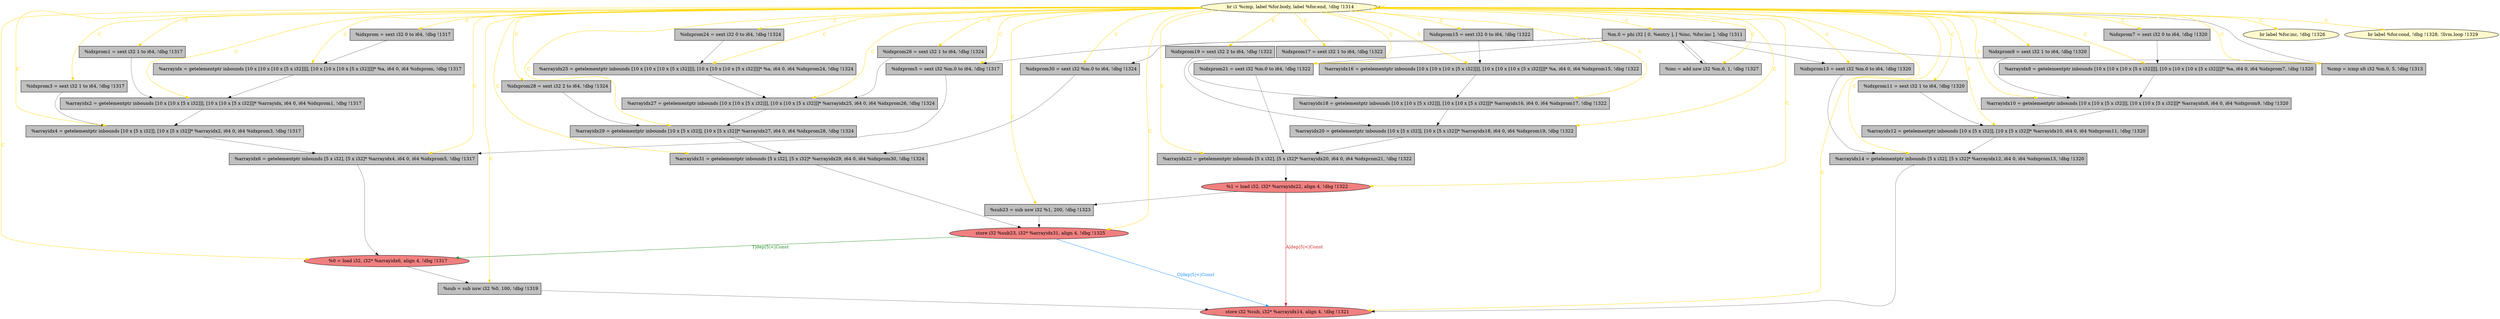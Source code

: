 
digraph G {


node290 [fillcolor=grey,label="  %idxprom19 = sext i32 2 to i64, !dbg !1322",shape=rectangle,style=filled ]
node289 [fillcolor=grey,label="  %sub23 = sub nsw i32 %1, 200, !dbg !1323",shape=rectangle,style=filled ]
node288 [fillcolor=grey,label="  %idxprom9 = sext i32 1 to i64, !dbg !1320",shape=rectangle,style=filled ]
node287 [fillcolor=grey,label="  %idxprom17 = sext i32 1 to i64, !dbg !1322",shape=rectangle,style=filled ]
node286 [fillcolor=grey,label="  %arrayidx16 = getelementptr inbounds [10 x [10 x [10 x [5 x i32]]]], [10 x [10 x [10 x [5 x i32]]]]* %a, i64 0, i64 %idxprom15, !dbg !1322",shape=rectangle,style=filled ]
node284 [fillcolor=grey,label="  %arrayidx10 = getelementptr inbounds [10 x [10 x [5 x i32]]], [10 x [10 x [5 x i32]]]* %arrayidx8, i64 0, i64 %idxprom9, !dbg !1320",shape=rectangle,style=filled ]
node260 [fillcolor=grey,label="  %arrayidx4 = getelementptr inbounds [10 x [5 x i32]], [10 x [5 x i32]]* %arrayidx2, i64 0, i64 %idxprom3, !dbg !1317",shape=rectangle,style=filled ]
node259 [fillcolor=grey,label="  %cmp = icmp slt i32 %m.0, 5, !dbg !1313",shape=rectangle,style=filled ]
node248 [fillcolor=lightcoral,label="  store i32 %sub, i32* %arrayidx14, align 4, !dbg !1321",shape=ellipse,style=filled ]
node258 [fillcolor=lemonchiffon,label="  br label %for.inc, !dbg !1326",shape=ellipse,style=filled ]
node274 [fillcolor=grey,label="  %m.0 = phi i32 [ 0, %entry ], [ %inc, %for.inc ], !dbg !1311",shape=rectangle,style=filled ]
node257 [fillcolor=grey,label="  %arrayidx8 = getelementptr inbounds [10 x [10 x [10 x [5 x i32]]]], [10 x [10 x [10 x [5 x i32]]]]* %a, i64 0, i64 %idxprom7, !dbg !1320",shape=rectangle,style=filled ]
node255 [fillcolor=grey,label="  %idxprom26 = sext i32 1 to i64, !dbg !1324",shape=rectangle,style=filled ]
node254 [fillcolor=grey,label="  %arrayidx2 = getelementptr inbounds [10 x [10 x [5 x i32]]], [10 x [10 x [5 x i32]]]* %arrayidx, i64 0, i64 %idxprom1, !dbg !1317",shape=rectangle,style=filled ]
node261 [fillcolor=grey,label="  %idxprom21 = sext i32 %m.0 to i64, !dbg !1322",shape=rectangle,style=filled ]
node252 [fillcolor=grey,label="  %arrayidx22 = getelementptr inbounds [5 x i32], [5 x i32]* %arrayidx20, i64 0, i64 %idxprom21, !dbg !1322",shape=rectangle,style=filled ]
node256 [fillcolor=grey,label="  %arrayidx18 = getelementptr inbounds [10 x [10 x [5 x i32]]], [10 x [10 x [5 x i32]]]* %arrayidx16, i64 0, i64 %idxprom17, !dbg !1322",shape=rectangle,style=filled ]
node264 [fillcolor=grey,label="  %idxprom28 = sext i32 2 to i64, !dbg !1324",shape=rectangle,style=filled ]
node285 [fillcolor=grey,label="  %idxprom = sext i32 0 to i64, !dbg !1317",shape=rectangle,style=filled ]
node249 [fillcolor=grey,label="  %idxprom7 = sext i32 0 to i64, !dbg !1320",shape=rectangle,style=filled ]
node247 [fillcolor=grey,label="  %arrayidx25 = getelementptr inbounds [10 x [10 x [10 x [5 x i32]]]], [10 x [10 x [10 x [5 x i32]]]]* %a, i64 0, i64 %idxprom24, !dbg !1324",shape=rectangle,style=filled ]
node250 [fillcolor=grey,label="  %idxprom24 = sext i32 0 to i64, !dbg !1324",shape=rectangle,style=filled ]
node279 [fillcolor=grey,label="  %idxprom3 = sext i32 1 to i64, !dbg !1317",shape=rectangle,style=filled ]
node251 [fillcolor=lightcoral,label="  %1 = load i32, i32* %arrayidx22, align 4, !dbg !1322",shape=ellipse,style=filled ]
node278 [fillcolor=grey,label="  %sub = sub nsw i32 %0, 100, !dbg !1319",shape=rectangle,style=filled ]
node282 [fillcolor=grey,label="  %arrayidx27 = getelementptr inbounds [10 x [10 x [5 x i32]]], [10 x [10 x [5 x i32]]]* %arrayidx25, i64 0, i64 %idxprom26, !dbg !1324",shape=rectangle,style=filled ]
node265 [fillcolor=grey,label="  %arrayidx29 = getelementptr inbounds [10 x [5 x i32]], [10 x [5 x i32]]* %arrayidx27, i64 0, i64 %idxprom28, !dbg !1324",shape=rectangle,style=filled ]
node267 [fillcolor=grey,label="  %idxprom1 = sext i32 1 to i64, !dbg !1317",shape=rectangle,style=filled ]
node262 [fillcolor=grey,label="  %idxprom11 = sext i32 1 to i64, !dbg !1320",shape=rectangle,style=filled ]
node268 [fillcolor=lemonchiffon,label="  br i1 %cmp, label %for.body, label %for.end, !dbg !1314",shape=ellipse,style=filled ]
node270 [fillcolor=grey,label="  %idxprom30 = sext i32 %m.0 to i64, !dbg !1324",shape=rectangle,style=filled ]
node271 [fillcolor=lemonchiffon,label="  br label %for.cond, !dbg !1328, !llvm.loop !1329",shape=ellipse,style=filled ]
node272 [fillcolor=lightcoral,label="  store i32 %sub23, i32* %arrayidx31, align 4, !dbg !1325",shape=ellipse,style=filled ]
node273 [fillcolor=grey,label="  %arrayidx31 = getelementptr inbounds [5 x i32], [5 x i32]* %arrayidx29, i64 0, i64 %idxprom30, !dbg !1324",shape=rectangle,style=filled ]
node283 [fillcolor=grey,label="  %arrayidx20 = getelementptr inbounds [10 x [5 x i32]], [10 x [5 x i32]]* %arrayidx18, i64 0, i64 %idxprom19, !dbg !1322",shape=rectangle,style=filled ]
node253 [fillcolor=grey,label="  %arrayidx12 = getelementptr inbounds [10 x [5 x i32]], [10 x [5 x i32]]* %arrayidx10, i64 0, i64 %idxprom11, !dbg !1320",shape=rectangle,style=filled ]
node269 [fillcolor=grey,label="  %idxprom5 = sext i32 %m.0 to i64, !dbg !1317",shape=rectangle,style=filled ]
node275 [fillcolor=grey,label="  %arrayidx = getelementptr inbounds [10 x [10 x [10 x [5 x i32]]]], [10 x [10 x [10 x [5 x i32]]]]* %a, i64 0, i64 %idxprom, !dbg !1317",shape=rectangle,style=filled ]
node276 [fillcolor=grey,label="  %idxprom13 = sext i32 %m.0 to i64, !dbg !1320",shape=rectangle,style=filled ]
node266 [fillcolor=grey,label="  %inc = add nsw i32 %m.0, 1, !dbg !1327",shape=rectangle,style=filled ]
node263 [fillcolor=grey,label="  %arrayidx6 = getelementptr inbounds [5 x i32], [5 x i32]* %arrayidx4, i64 0, i64 %idxprom5, !dbg !1317",shape=rectangle,style=filled ]
node277 [fillcolor=grey,label="  %arrayidx14 = getelementptr inbounds [5 x i32], [5 x i32]* %arrayidx12, i64 0, i64 %idxprom13, !dbg !1320",shape=rectangle,style=filled ]
node280 [fillcolor=lightcoral,label="  %0 = load i32, i32* %arrayidx6, align 4, !dbg !1317",shape=ellipse,style=filled ]
node281 [fillcolor=grey,label="  %idxprom15 = sext i32 0 to i64, !dbg !1322",shape=rectangle,style=filled ]

node268->node289 [style=solid,color=gold,label="C",penwidth=1.0,fontcolor=gold ]
node268->node251 [style=solid,color=gold,label="C",penwidth=1.0,fontcolor=gold ]
node268->node290 [style=solid,color=gold,label="C",penwidth=1.0,fontcolor=gold ]
node268->node256 [style=solid,color=gold,label="C",penwidth=1.0,fontcolor=gold ]
node268->node263 [style=solid,color=gold,label="C",penwidth=1.0,fontcolor=gold ]
node287->node256 [style=solid,color=black,label="",penwidth=0.5,fontcolor=black ]
node268->node249 [style=solid,color=gold,label="C",penwidth=1.0,fontcolor=gold ]
node268->node271 [style=solid,color=gold,label="C",penwidth=1.0,fontcolor=gold ]
node252->node251 [style=solid,color=black,label="",penwidth=0.5,fontcolor=black ]
node263->node280 [style=solid,color=black,label="",penwidth=0.5,fontcolor=black ]
node262->node253 [style=solid,color=black,label="",penwidth=0.5,fontcolor=black ]
node264->node265 [style=solid,color=black,label="",penwidth=0.5,fontcolor=black ]
node274->node276 [style=solid,color=black,label="",penwidth=0.5,fontcolor=black ]
node261->node252 [style=solid,color=black,label="",penwidth=0.5,fontcolor=black ]
node268->node252 [style=solid,color=gold,label="C",penwidth=1.0,fontcolor=gold ]
node274->node266 [style=solid,color=black,label="",penwidth=0.5,fontcolor=black ]
node265->node273 [style=solid,color=black,label="",penwidth=0.5,fontcolor=black ]
node268->node286 [style=solid,color=gold,label="C",penwidth=1.0,fontcolor=gold ]
node267->node254 [style=solid,color=black,label="",penwidth=0.5,fontcolor=black ]
node268->node260 [style=solid,color=gold,label="C",penwidth=1.0,fontcolor=gold ]
node273->node272 [style=solid,color=black,label="",penwidth=0.5,fontcolor=black ]
node275->node254 [style=solid,color=black,label="",penwidth=0.5,fontcolor=black ]
node272->node280 [style=solid,color=forestgreen,label="T|dep|5|<|Const",penwidth=1.0,fontcolor=forestgreen ]
node268->node288 [style=solid,color=gold,label="C",penwidth=1.0,fontcolor=gold ]
node268->node278 [style=solid,color=gold,label="C",penwidth=1.0,fontcolor=gold ]
node274->node261 [style=solid,color=black,label="",penwidth=0.5,fontcolor=black ]
node280->node278 [style=solid,color=black,label="",penwidth=0.5,fontcolor=black ]
node249->node257 [style=solid,color=black,label="",penwidth=0.5,fontcolor=black ]
node286->node256 [style=solid,color=black,label="",penwidth=0.5,fontcolor=black ]
node272->node248 [style=solid,color=dodgerblue,label="O|dep|5|<|Const",penwidth=1.0,fontcolor=dodgerblue ]
node270->node273 [style=solid,color=black,label="",penwidth=0.5,fontcolor=black ]
node268->node269 [style=solid,color=gold,label="C",penwidth=1.0,fontcolor=gold ]
node268->node279 [style=solid,color=gold,label="C",penwidth=1.0,fontcolor=gold ]
node253->node277 [style=solid,color=black,label="",penwidth=0.5,fontcolor=black ]
node268->node253 [style=solid,color=gold,label="C",penwidth=1.0,fontcolor=gold ]
node274->node269 [style=solid,color=black,label="",penwidth=0.5,fontcolor=black ]
node268->node281 [style=solid,color=gold,label="C",penwidth=1.0,fontcolor=gold ]
node268->node270 [style=solid,color=gold,label="C",penwidth=1.0,fontcolor=gold ]
node247->node282 [style=solid,color=black,label="",penwidth=0.5,fontcolor=black ]
node268->node282 [style=solid,color=gold,label="C",penwidth=1.0,fontcolor=gold ]
node268->node266 [style=solid,color=gold,label="C",penwidth=1.0,fontcolor=gold ]
node268->node275 [style=solid,color=gold,label="C",penwidth=1.0,fontcolor=gold ]
node268->node274 [style=solid,color=gold,label="C",penwidth=1.0,fontcolor=gold ]
node266->node274 [style=solid,color=black,label="",penwidth=0.5,fontcolor=black ]
node268->node264 [style=solid,color=gold,label="C",penwidth=1.0,fontcolor=gold ]
node268->node258 [style=solid,color=gold,label="C",penwidth=1.0,fontcolor=gold ]
node268->node259 [style=solid,color=gold,label="C",penwidth=1.0,fontcolor=gold ]
node268->node248 [style=solid,color=gold,label="C",penwidth=1.0,fontcolor=gold ]
node277->node248 [style=solid,color=black,label="",penwidth=0.5,fontcolor=black ]
node268->node261 [style=solid,color=gold,label="C",penwidth=1.0,fontcolor=gold ]
node268->node255 [style=solid,color=gold,label="C",penwidth=1.0,fontcolor=gold ]
node268->node257 [style=solid,color=gold,label="C",penwidth=1.0,fontcolor=gold ]
node274->node259 [style=solid,color=black,label="",penwidth=0.5,fontcolor=black ]
node285->node275 [style=solid,color=black,label="",penwidth=0.5,fontcolor=black ]
node268->node265 [style=solid,color=gold,label="C",penwidth=1.0,fontcolor=gold ]
node268->node273 [style=solid,color=gold,label="C",penwidth=1.0,fontcolor=gold ]
node268->node254 [style=solid,color=gold,label="C",penwidth=1.0,fontcolor=gold ]
node268->node247 [style=solid,color=gold,label="C",penwidth=1.0,fontcolor=gold ]
node251->node248 [style=solid,color=firebrick3,label="A|dep|5|<|Const",penwidth=1.0,fontcolor=firebrick3 ]
node268->node277 [style=solid,color=gold,label="C",penwidth=1.0,fontcolor=gold ]
node279->node260 [style=solid,color=black,label="",penwidth=0.5,fontcolor=black ]
node268->node272 [style=solid,color=gold,label="C",penwidth=1.0,fontcolor=gold ]
node278->node248 [style=solid,color=black,label="",penwidth=0.5,fontcolor=black ]
node276->node277 [style=solid,color=black,label="",penwidth=0.5,fontcolor=black ]
node251->node289 [style=solid,color=black,label="",penwidth=0.5,fontcolor=black ]
node268->node283 [style=solid,color=gold,label="C",penwidth=1.0,fontcolor=gold ]
node268->node262 [style=solid,color=gold,label="C",penwidth=1.0,fontcolor=gold ]
node274->node270 [style=solid,color=black,label="",penwidth=0.5,fontcolor=black ]
node290->node283 [style=solid,color=black,label="",penwidth=0.5,fontcolor=black ]
node268->node276 [style=solid,color=gold,label="C",penwidth=1.0,fontcolor=gold ]
node250->node247 [style=solid,color=black,label="",penwidth=0.5,fontcolor=black ]
node283->node252 [style=solid,color=black,label="",penwidth=0.5,fontcolor=black ]
node268->node280 [style=solid,color=gold,label="C",penwidth=1.0,fontcolor=gold ]
node259->node268 [style=solid,color=black,label="",penwidth=0.5,fontcolor=black ]
node256->node283 [style=solid,color=black,label="",penwidth=0.5,fontcolor=black ]
node268->node268 [style=solid,color=gold,label="C",penwidth=1.0,fontcolor=gold ]
node257->node284 [style=solid,color=black,label="",penwidth=0.5,fontcolor=black ]
node260->node263 [style=solid,color=black,label="",penwidth=0.5,fontcolor=black ]
node289->node272 [style=solid,color=black,label="",penwidth=0.5,fontcolor=black ]
node255->node282 [style=solid,color=black,label="",penwidth=0.5,fontcolor=black ]
node268->node287 [style=solid,color=gold,label="C",penwidth=1.0,fontcolor=gold ]
node268->node250 [style=solid,color=gold,label="C",penwidth=1.0,fontcolor=gold ]
node268->node285 [style=solid,color=gold,label="C",penwidth=1.0,fontcolor=gold ]
node282->node265 [style=solid,color=black,label="",penwidth=0.5,fontcolor=black ]
node268->node284 [style=solid,color=gold,label="C",penwidth=1.0,fontcolor=gold ]
node269->node263 [style=solid,color=black,label="",penwidth=0.5,fontcolor=black ]
node254->node260 [style=solid,color=black,label="",penwidth=0.5,fontcolor=black ]
node284->node253 [style=solid,color=black,label="",penwidth=0.5,fontcolor=black ]
node288->node284 [style=solid,color=black,label="",penwidth=0.5,fontcolor=black ]
node268->node267 [style=solid,color=gold,label="C",penwidth=1.0,fontcolor=gold ]
node281->node286 [style=solid,color=black,label="",penwidth=0.5,fontcolor=black ]


}
